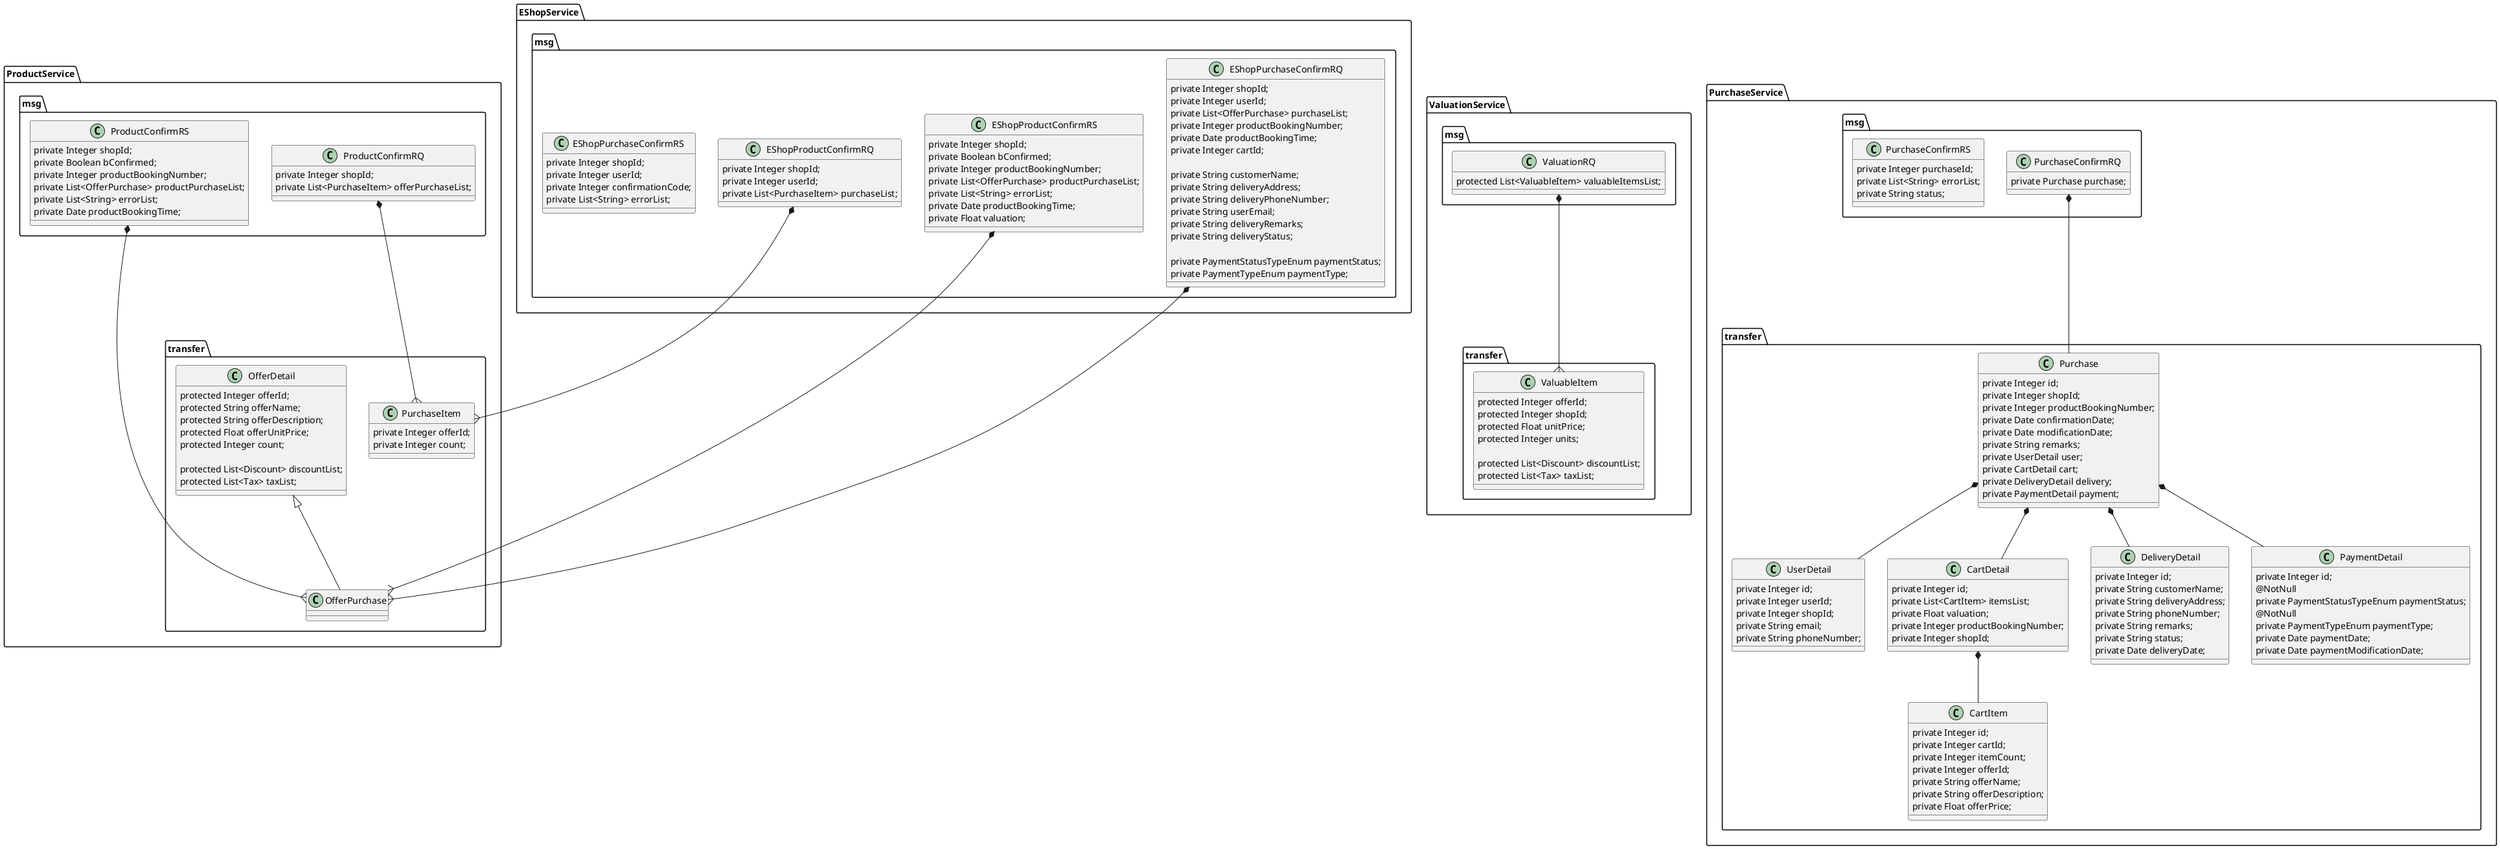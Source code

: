@startuml

package EShopService.msg {
    class EShopProductConfirmRQ {
        private Integer shopId;
        private Integer userId;
        private List<PurchaseItem> purchaseList;
    }


    class EShopProductConfirmRS {
        private Integer shopId;
        private Boolean bConfirmed;
        private Integer productBookingNumber;
        private List<OfferPurchase> productPurchaseList;
        private List<String> errorList;
        private Date productBookingTime;
        private Float valuation;
    }

    class EShopPurchaseConfirmRQ {
        private Integer shopId;
        private Integer userId;
        private List<OfferPurchase> purchaseList;
        private Integer productBookingNumber;
        private Date productBookingTime;
        private Integer cartId;

        private String customerName;
        private String deliveryAddress;
        private String deliveryPhoneNumber;
        private String userEmail;
        private String deliveryRemarks;
        private String deliveryStatus;

        private PaymentStatusTypeEnum paymentStatus;
        private PaymentTypeEnum paymentType;
    }

    class EShopPurchaseConfirmRS {
        private Integer shopId;
        private Integer userId;
        private Integer confirmationCode;
        private List<String> errorList;    
    }

}




EShopProductConfirmRQ *--{ ProductService.transfer.PurchaseItem
EShopProductConfirmRS *--{ ProductService.transfer.OfferPurchase

EShopPurchaseConfirmRQ *--{ ProductService.transfer.OfferPurchase


package ProductService.msg {
    class ProductConfirmRQ {

        private Integer shopId;
        private List<PurchaseItem> offerPurchaseList;
    }

    class ProductConfirmRS {
        private Integer shopId;
        private Boolean bConfirmed;
        private Integer productBookingNumber;
        private List<OfferPurchase> productPurchaseList;
        private List<String> errorList;
        private Date productBookingTime;
    }
    
    ProductConfirmRQ *--{ ProductService.transfer.PurchaseItem
	ProductConfirmRS *--{ ProductService.transfer.OfferPurchase

}

package ProductService.transfer {



    class OfferDetail {
        protected Integer offerId;
        protected String offerName;
        protected String offerDescription;
        protected Float offerUnitPrice;
        protected Integer count;

        protected List<Discount> discountList;
        protected List<Tax> taxList;
    }
    
    
    class PurchaseItem {

        private Integer offerId;
        private Integer count;
    }
    
    class OfferPurchase {
    }
    
    OfferDetail <|-- OfferPurchase

}




package ValuationService.msg {

    class ValuationRQ {
        protected List<ValuableItem> valuableItemsList;
    }


    
    ValuationRQ *--{ ValuationService.transfer.ValuableItem

}

package ValuationService.transfer {

    class ValuableItem {
        protected Integer offerId;
        protected Integer shopId;
        protected Float unitPrice;
        protected Integer units;

        protected List<Discount> discountList;
        protected List<Tax> taxList;
    }

}

package PurchaseService.msg {

	class PurchaseConfirmRQ {
    	private Purchase purchase;    
    }
    
    PurchaseConfirmRQ *-- PurchaseService.transfer.Purchase
    
    class PurchaseConfirmRS {
        private Integer purchaseId;
        private List<String> errorList;
        private String status;    
    }
}

package PurchaseService.transfer {
	class Purchase {
        private Integer id;
        private Integer shopId;
        private Integer productBookingNumber;
        private Date confirmationDate;
        private Date modificationDate;
        private String remarks;
        private UserDetail user;
        private CartDetail cart;
        private DeliveryDetail delivery;
        private PaymentDetail payment;    
    }
    
    
    class UserDetail {    
        private Integer id;
        private Integer userId;
        private Integer shopId;
        private String email;
        private String phoneNumber;
    }
    

    class CartDetail {
        private Integer id;
        private List<CartItem> itemsList;
        private Float valuation;
        private Integer productBookingNumber;
        private Integer shopId;    
    }
    
    
    class DeliveryDetail {
        private Integer id;
        private String customerName;
        private String deliveryAddress;
        private String phoneNumber;
        private String remarks;
        private String status;
        private Date deliveryDate;
   }
   

    class PaymentDetail {
        private Integer id;
        @NotNull
        private PaymentStatusTypeEnum paymentStatus;
        @NotNull
        private PaymentTypeEnum paymentType;    
        private Date paymentDate;
        private Date paymentModificationDate;
    }
    
    class CartItem {    
        private Integer id;
        private Integer cartId;
        private Integer itemCount;
        private Integer offerId;
        private String offerName;
        private String offerDescription;
        private Float offerPrice;
    }
    
    
    Purchase *-- UserDetail
    Purchase *-- CartDetail
    Purchase *-- DeliveryDetail
    Purchase *-- PaymentDetail
    
    CartDetail *-- CartItem
    
}




@enduml